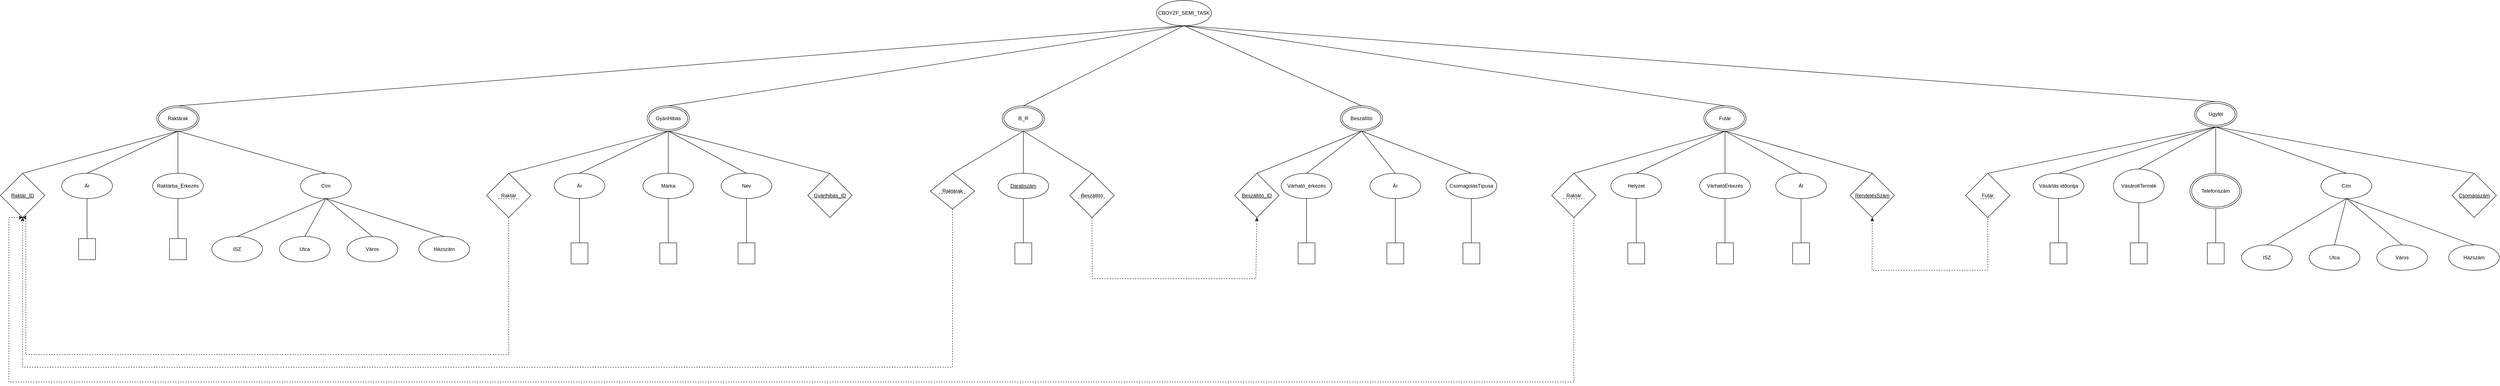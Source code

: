 <mxfile version="22.0.8" type="device">
  <diagram name="1 oldal" id="WsPUa1I44mwMLVgomG1E">
    <mxGraphModel dx="4745" dy="3216" grid="1" gridSize="10" guides="1" tooltips="1" connect="1" arrows="1" fold="1" page="1" pageScale="1" pageWidth="827" pageHeight="1169" math="0" shadow="0">
      <root>
        <mxCell id="0" />
        <mxCell id="1" parent="0" />
        <mxCell id="UHjicQdDXrzmKrZ7ETaU-1" value="CBOYZF_SEMI_TASK" style="ellipse;whiteSpace=wrap;html=1;" parent="1" vertex="1">
          <mxGeometry x="3875" y="190" width="130" height="60" as="geometry" />
        </mxCell>
        <mxCell id="UHjicQdDXrzmKrZ7ETaU-3" value="Ár" style="ellipse;whiteSpace=wrap;html=1;" parent="1" vertex="1">
          <mxGeometry x="1285" y="600" width="120" height="60" as="geometry" />
        </mxCell>
        <mxCell id="UHjicQdDXrzmKrZ7ETaU-4" value="Cím" style="ellipse;whiteSpace=wrap;html=1;" parent="1" vertex="1">
          <mxGeometry x="1850" y="600" width="120" height="60" as="geometry" />
        </mxCell>
        <mxCell id="UHjicQdDXrzmKrZ7ETaU-5" value="Raktárba_Érkezés" style="ellipse;whiteSpace=wrap;html=1;" parent="1" vertex="1">
          <mxGeometry x="1500" y="600" width="120" height="60" as="geometry" />
        </mxCell>
        <mxCell id="UHjicQdDXrzmKrZ7ETaU-6" value="&lt;u&gt;Raktár_ID&lt;/u&gt;" style="rhombus;whiteSpace=wrap;html=1;" parent="1" vertex="1">
          <mxGeometry x="1140" y="600" width="105" height="105" as="geometry" />
        </mxCell>
        <mxCell id="UHjicQdDXrzmKrZ7ETaU-10" value="" style="endArrow=none;html=1;rounded=0;exitX=0;exitY=0.5;exitDx=0;exitDy=0;entryX=0.5;entryY=1;entryDx=0;entryDy=0;" parent="1" source="UHjicQdDXrzmKrZ7ETaU-17" target="UHjicQdDXrzmKrZ7ETaU-3" edge="1">
          <mxGeometry width="50" height="50" relative="1" as="geometry">
            <mxPoint x="1310" y="675" as="sourcePoint" />
            <mxPoint x="1640" y="525" as="targetPoint" />
          </mxGeometry>
        </mxCell>
        <mxCell id="UHjicQdDXrzmKrZ7ETaU-11" value="" style="endArrow=none;html=1;rounded=0;exitX=0;exitY=0.5;exitDx=0;exitDy=0;entryX=0.5;entryY=1;entryDx=0;entryDy=0;" parent="1" source="UHjicQdDXrzmKrZ7ETaU-18" target="UHjicQdDXrzmKrZ7ETaU-5" edge="1">
          <mxGeometry width="50" height="50" relative="1" as="geometry">
            <mxPoint x="1440" y="675" as="sourcePoint" />
            <mxPoint x="1320" y="650" as="targetPoint" />
          </mxGeometry>
        </mxCell>
        <mxCell id="UHjicQdDXrzmKrZ7ETaU-13" value="" style="endArrow=none;html=1;rounded=0;entryX=0.5;entryY=1;entryDx=0;entryDy=0;exitX=0.5;exitY=0;exitDx=0;exitDy=0;" parent="1" source="UHjicQdDXrzmKrZ7ETaU-5" target="UHjicQdDXrzmKrZ7ETaU-225" edge="1">
          <mxGeometry width="50" height="50" relative="1" as="geometry">
            <mxPoint x="1400" y="575" as="sourcePoint" />
            <mxPoint x="1502.735" y="491.058" as="targetPoint" />
          </mxGeometry>
        </mxCell>
        <mxCell id="UHjicQdDXrzmKrZ7ETaU-14" value="" style="endArrow=none;html=1;rounded=0;entryX=0.5;entryY=1;entryDx=0;entryDy=0;exitX=0.5;exitY=0;exitDx=0;exitDy=0;" parent="1" source="UHjicQdDXrzmKrZ7ETaU-3" target="UHjicQdDXrzmKrZ7ETaU-225" edge="1">
          <mxGeometry width="50" height="50" relative="1" as="geometry">
            <mxPoint x="1400" y="575" as="sourcePoint" />
            <mxPoint x="1417.265" y="491.058" as="targetPoint" />
          </mxGeometry>
        </mxCell>
        <mxCell id="UHjicQdDXrzmKrZ7ETaU-15" value="" style="endArrow=none;html=1;rounded=0;entryX=0.5;entryY=1;entryDx=0;entryDy=0;exitX=0.5;exitY=0;exitDx=0;exitDy=0;" parent="1" source="UHjicQdDXrzmKrZ7ETaU-6" target="UHjicQdDXrzmKrZ7ETaU-225" edge="1">
          <mxGeometry width="50" height="50" relative="1" as="geometry">
            <mxPoint x="1400" y="575" as="sourcePoint" />
            <mxPoint x="1400" y="470" as="targetPoint" />
          </mxGeometry>
        </mxCell>
        <mxCell id="UHjicQdDXrzmKrZ7ETaU-17" value="" style="rounded=0;whiteSpace=wrap;html=1;rotation=90;container=0;" parent="1" vertex="1">
          <mxGeometry x="1320" y="760" width="50" height="40" as="geometry" />
        </mxCell>
        <mxCell id="UHjicQdDXrzmKrZ7ETaU-18" value="" style="rounded=0;whiteSpace=wrap;html=1;rotation=90;container=0;" parent="1" vertex="1">
          <mxGeometry x="1535" y="760" width="50" height="40" as="geometry" />
        </mxCell>
        <mxCell id="UHjicQdDXrzmKrZ7ETaU-181" value="Házszám" style="ellipse;whiteSpace=wrap;html=1;" parent="1" vertex="1">
          <mxGeometry x="2130" y="750" width="120" height="60" as="geometry" />
        </mxCell>
        <mxCell id="UHjicQdDXrzmKrZ7ETaU-182" value="ISZ" style="ellipse;whiteSpace=wrap;html=1;" parent="1" vertex="1">
          <mxGeometry x="1640" y="750" width="120" height="60" as="geometry" />
        </mxCell>
        <mxCell id="UHjicQdDXrzmKrZ7ETaU-183" value="Utca" style="ellipse;whiteSpace=wrap;html=1;" parent="1" vertex="1">
          <mxGeometry x="1800" y="750" width="120" height="60" as="geometry" />
        </mxCell>
        <mxCell id="UHjicQdDXrzmKrZ7ETaU-184" value="Város" style="ellipse;whiteSpace=wrap;html=1;" parent="1" vertex="1">
          <mxGeometry x="1960" y="750" width="120" height="60" as="geometry" />
        </mxCell>
        <mxCell id="UHjicQdDXrzmKrZ7ETaU-186" value="" style="endArrow=none;html=1;rounded=0;entryX=0.5;entryY=0;entryDx=0;entryDy=0;exitX=0.5;exitY=1;exitDx=0;exitDy=0;" parent="1" source="UHjicQdDXrzmKrZ7ETaU-4" target="UHjicQdDXrzmKrZ7ETaU-182" edge="1">
          <mxGeometry width="50" height="50" relative="1" as="geometry">
            <mxPoint x="1920" y="595" as="sourcePoint" />
            <mxPoint x="1530" y="480" as="targetPoint" />
          </mxGeometry>
        </mxCell>
        <mxCell id="UHjicQdDXrzmKrZ7ETaU-187" value="" style="endArrow=none;html=1;rounded=0;entryX=0.5;entryY=0;entryDx=0;entryDy=0;exitX=0.5;exitY=1;exitDx=0;exitDy=0;" parent="1" source="UHjicQdDXrzmKrZ7ETaU-4" target="UHjicQdDXrzmKrZ7ETaU-184" edge="1">
          <mxGeometry width="50" height="50" relative="1" as="geometry">
            <mxPoint x="1930" y="605" as="sourcePoint" />
            <mxPoint x="1540" y="490" as="targetPoint" />
          </mxGeometry>
        </mxCell>
        <mxCell id="UHjicQdDXrzmKrZ7ETaU-188" value="" style="endArrow=none;html=1;rounded=0;entryX=0.5;entryY=0;entryDx=0;entryDy=0;exitX=0.5;exitY=1;exitDx=0;exitDy=0;" parent="1" source="UHjicQdDXrzmKrZ7ETaU-4" target="UHjicQdDXrzmKrZ7ETaU-183" edge="1">
          <mxGeometry width="50" height="50" relative="1" as="geometry">
            <mxPoint x="1940" y="615" as="sourcePoint" />
            <mxPoint x="1550" y="500" as="targetPoint" />
          </mxGeometry>
        </mxCell>
        <mxCell id="UHjicQdDXrzmKrZ7ETaU-189" value="" style="endArrow=none;html=1;rounded=0;entryX=0.5;entryY=0;entryDx=0;entryDy=0;exitX=0.5;exitY=1;exitDx=0;exitDy=0;" parent="1" source="UHjicQdDXrzmKrZ7ETaU-4" target="UHjicQdDXrzmKrZ7ETaU-181" edge="1">
          <mxGeometry width="50" height="50" relative="1" as="geometry">
            <mxPoint x="1910" y="650" as="sourcePoint" />
            <mxPoint x="1560" y="510" as="targetPoint" />
          </mxGeometry>
        </mxCell>
        <mxCell id="UHjicQdDXrzmKrZ7ETaU-190" value="" style="endArrow=none;html=1;rounded=0;exitX=0.5;exitY=1;exitDx=0;exitDy=0;entryX=0.5;entryY=0;entryDx=0;entryDy=0;" parent="1" source="UHjicQdDXrzmKrZ7ETaU-1" target="UHjicQdDXrzmKrZ7ETaU-225" edge="1">
          <mxGeometry width="50" height="50" relative="1" as="geometry">
            <mxPoint x="1920" y="595" as="sourcePoint" />
            <mxPoint x="1480" y="390" as="targetPoint" />
          </mxGeometry>
        </mxCell>
        <mxCell id="UHjicQdDXrzmKrZ7ETaU-191" value="Ár" style="ellipse;whiteSpace=wrap;html=1;" parent="1" vertex="1">
          <mxGeometry x="2450" y="600" width="120" height="60" as="geometry" />
        </mxCell>
        <mxCell id="UHjicQdDXrzmKrZ7ETaU-192" value="Név" style="ellipse;whiteSpace=wrap;html=1;" parent="1" vertex="1">
          <mxGeometry x="2845" y="600" width="120" height="60" as="geometry" />
        </mxCell>
        <mxCell id="UHjicQdDXrzmKrZ7ETaU-193" value="Márka" style="ellipse;whiteSpace=wrap;html=1;" parent="1" vertex="1">
          <mxGeometry x="2660" y="600" width="120" height="60" as="geometry" />
        </mxCell>
        <mxCell id="UHjicQdDXrzmKrZ7ETaU-194" value="&lt;u&gt;Gyárihibás_ID&lt;/u&gt;" style="rhombus;whiteSpace=wrap;html=1;" parent="1" vertex="1">
          <mxGeometry x="3050" y="600" width="105" height="105" as="geometry" />
        </mxCell>
        <mxCell id="UHjicQdDXrzmKrZ7ETaU-198" value="" style="endArrow=none;html=1;rounded=0;exitX=0;exitY=0.5;exitDx=0;exitDy=0;entryX=0.5;entryY=1;entryDx=0;entryDy=0;" parent="1" source="UHjicQdDXrzmKrZ7ETaU-204" target="UHjicQdDXrzmKrZ7ETaU-191" edge="1">
          <mxGeometry width="50" height="50" relative="1" as="geometry">
            <mxPoint x="2510" y="730" as="sourcePoint" />
            <mxPoint x="2840" y="580" as="targetPoint" />
          </mxGeometry>
        </mxCell>
        <mxCell id="UHjicQdDXrzmKrZ7ETaU-199" value="" style="endArrow=none;html=1;rounded=0;exitX=0;exitY=0.5;exitDx=0;exitDy=0;entryX=0.5;entryY=1;entryDx=0;entryDy=0;" parent="1" source="UHjicQdDXrzmKrZ7ETaU-205" target="UHjicQdDXrzmKrZ7ETaU-193" edge="1">
          <mxGeometry width="50" height="50" relative="1" as="geometry">
            <mxPoint x="2640" y="730" as="sourcePoint" />
            <mxPoint x="2520" y="705" as="targetPoint" />
          </mxGeometry>
        </mxCell>
        <mxCell id="UHjicQdDXrzmKrZ7ETaU-200" value="" style="endArrow=none;html=1;rounded=0;entryX=0.5;entryY=1;entryDx=0;entryDy=0;exitX=0.5;exitY=0;exitDx=0;exitDy=0;" parent="1" source="UHjicQdDXrzmKrZ7ETaU-193" target="UHjicQdDXrzmKrZ7ETaU-224" edge="1">
          <mxGeometry width="50" height="50" relative="1" as="geometry">
            <mxPoint x="2530" y="620" as="sourcePoint" />
            <mxPoint x="2590" y="540" as="targetPoint" />
          </mxGeometry>
        </mxCell>
        <mxCell id="UHjicQdDXrzmKrZ7ETaU-201" value="" style="endArrow=none;html=1;rounded=0;entryX=0.5;entryY=1;entryDx=0;entryDy=0;exitX=0.5;exitY=0;exitDx=0;exitDy=0;" parent="1" source="UHjicQdDXrzmKrZ7ETaU-191" target="UHjicQdDXrzmKrZ7ETaU-224" edge="1">
          <mxGeometry width="50" height="50" relative="1" as="geometry">
            <mxPoint x="2530" y="620" as="sourcePoint" />
            <mxPoint x="2590" y="540" as="targetPoint" />
          </mxGeometry>
        </mxCell>
        <mxCell id="UHjicQdDXrzmKrZ7ETaU-202" value="" style="endArrow=none;html=1;rounded=0;exitX=0.5;exitY=0;exitDx=0;exitDy=0;entryX=0.5;entryY=1;entryDx=0;entryDy=0;" parent="1" source="UHjicQdDXrzmKrZ7ETaU-194" target="UHjicQdDXrzmKrZ7ETaU-224" edge="1">
          <mxGeometry width="50" height="50" relative="1" as="geometry">
            <mxPoint x="2530" y="620" as="sourcePoint" />
            <mxPoint x="2590" y="540" as="targetPoint" />
          </mxGeometry>
        </mxCell>
        <mxCell id="UHjicQdDXrzmKrZ7ETaU-203" value="" style="endArrow=none;html=1;rounded=0;exitX=0.5;exitY=0;exitDx=0;exitDy=0;entryX=0.5;entryY=1;entryDx=0;entryDy=0;" parent="1" source="UHjicQdDXrzmKrZ7ETaU-192" target="UHjicQdDXrzmKrZ7ETaU-224" edge="1">
          <mxGeometry width="50" height="50" relative="1" as="geometry">
            <mxPoint x="2580" y="635" as="sourcePoint" />
            <mxPoint x="2590" y="540" as="targetPoint" />
          </mxGeometry>
        </mxCell>
        <mxCell id="UHjicQdDXrzmKrZ7ETaU-204" value="" style="rounded=0;whiteSpace=wrap;html=1;rotation=90;container=0;" parent="1" vertex="1">
          <mxGeometry x="2485" y="770" width="50" height="40" as="geometry" />
        </mxCell>
        <mxCell id="UHjicQdDXrzmKrZ7ETaU-205" value="" style="rounded=0;whiteSpace=wrap;html=1;rotation=90;container=0;" parent="1" vertex="1">
          <mxGeometry x="2695" y="770" width="50" height="40" as="geometry" />
        </mxCell>
        <mxCell id="UHjicQdDXrzmKrZ7ETaU-214" value="" style="rounded=0;whiteSpace=wrap;html=1;rotation=90;container=0;" parent="1" vertex="1">
          <mxGeometry x="2880" y="770" width="50" height="40" as="geometry" />
        </mxCell>
        <mxCell id="UHjicQdDXrzmKrZ7ETaU-215" value="" style="endArrow=none;html=1;rounded=0;exitX=0;exitY=0.5;exitDx=0;exitDy=0;entryX=0.5;entryY=1;entryDx=0;entryDy=0;" parent="1" source="UHjicQdDXrzmKrZ7ETaU-214" target="UHjicQdDXrzmKrZ7ETaU-192" edge="1">
          <mxGeometry width="50" height="50" relative="1" as="geometry">
            <mxPoint x="2730" y="830" as="sourcePoint" />
            <mxPoint x="2730" y="705" as="targetPoint" />
          </mxGeometry>
        </mxCell>
        <mxCell id="UHjicQdDXrzmKrZ7ETaU-217" style="edgeStyle=orthogonalEdgeStyle;rounded=0;orthogonalLoop=1;jettySize=auto;html=1;entryX=0.5;entryY=1;entryDx=0;entryDy=0;dashed=1;exitX=0.5;exitY=1;exitDx=0;exitDy=0;" parent="1" source="hGmmy4ChvG-zCgXp1san-23" target="UHjicQdDXrzmKrZ7ETaU-6" edge="1">
          <mxGeometry relative="1" as="geometry">
            <Array as="points">
              <mxPoint x="2340" y="1030" />
              <mxPoint x="1200" y="1030" />
              <mxPoint x="1200" y="665" />
            </Array>
            <mxPoint x="2970" y="730" as="sourcePoint" />
            <mxPoint x="1419.89" y="920" as="targetPoint" />
          </mxGeometry>
        </mxCell>
        <mxCell id="UHjicQdDXrzmKrZ7ETaU-220" value="" style="endArrow=none;html=1;rounded=0;entryX=0.5;entryY=0;entryDx=0;entryDy=0;exitX=0.5;exitY=1;exitDx=0;exitDy=0;" parent="1" source="UHjicQdDXrzmKrZ7ETaU-1" target="UHjicQdDXrzmKrZ7ETaU-224" edge="1">
          <mxGeometry width="50" height="50" relative="1" as="geometry">
            <mxPoint x="2045" y="260" as="sourcePoint" />
            <mxPoint x="560" y="460" as="targetPoint" />
          </mxGeometry>
        </mxCell>
        <mxCell id="UHjicQdDXrzmKrZ7ETaU-227" value="&lt;u&gt;Darabszám&lt;/u&gt;" style="ellipse;whiteSpace=wrap;html=1;" parent="1" vertex="1">
          <mxGeometry x="3500" y="600" width="120" height="60" as="geometry" />
        </mxCell>
        <mxCell id="UHjicQdDXrzmKrZ7ETaU-231" value="" style="endArrow=none;html=1;rounded=0;exitX=0;exitY=0.5;exitDx=0;exitDy=0;entryX=0.5;entryY=1;entryDx=0;entryDy=0;" parent="1" source="UHjicQdDXrzmKrZ7ETaU-237" target="UHjicQdDXrzmKrZ7ETaU-227" edge="1">
          <mxGeometry width="50" height="50" relative="1" as="geometry">
            <mxPoint x="3500" y="940" as="sourcePoint" />
            <mxPoint x="3830" y="790" as="targetPoint" />
          </mxGeometry>
        </mxCell>
        <mxCell id="UHjicQdDXrzmKrZ7ETaU-234" value="" style="endArrow=none;html=1;rounded=0;entryX=0.5;entryY=1;entryDx=0;entryDy=0;exitX=0.5;exitY=0;exitDx=0;exitDy=0;" parent="1" source="UHjicQdDXrzmKrZ7ETaU-227" target="UHjicQdDXrzmKrZ7ETaU-241" edge="1">
          <mxGeometry width="50" height="50" relative="1" as="geometry">
            <mxPoint x="3590" y="840" as="sourcePoint" />
            <mxPoint x="3635" y="770.0" as="targetPoint" />
          </mxGeometry>
        </mxCell>
        <mxCell id="UHjicQdDXrzmKrZ7ETaU-237" value="" style="rounded=0;whiteSpace=wrap;html=1;rotation=90;container=0;" parent="1" vertex="1">
          <mxGeometry x="3535" y="770" width="50" height="40" as="geometry" />
        </mxCell>
        <mxCell id="UHjicQdDXrzmKrZ7ETaU-242" value="" style="endArrow=none;html=1;rounded=0;entryX=0.5;entryY=0;entryDx=0;entryDy=0;exitX=0.5;exitY=1;exitDx=0;exitDy=0;" parent="1" source="UHjicQdDXrzmKrZ7ETaU-1" target="UHjicQdDXrzmKrZ7ETaU-241" edge="1">
          <mxGeometry width="50" height="50" relative="1" as="geometry">
            <mxPoint x="2045" y="260" as="sourcePoint" />
            <mxPoint x="2645" y="460" as="targetPoint" />
          </mxGeometry>
        </mxCell>
        <mxCell id="UHjicQdDXrzmKrZ7ETaU-248" value="" style="group" parent="1" vertex="1" connectable="0">
          <mxGeometry x="3340" y="600" width="105" height="105" as="geometry" />
        </mxCell>
        <mxCell id="UHjicQdDXrzmKrZ7ETaU-243" value="Raktárak" style="rhombus;whiteSpace=wrap;html=1;" parent="UHjicQdDXrzmKrZ7ETaU-248" vertex="1">
          <mxGeometry width="105" height="84.848" as="geometry" />
        </mxCell>
        <mxCell id="UHjicQdDXrzmKrZ7ETaU-246" value="" style="endArrow=none;dashed=1;html=1;rounded=0;" parent="UHjicQdDXrzmKrZ7ETaU-248" edge="1">
          <mxGeometry width="50" height="50" relative="1" as="geometry">
            <mxPoint x="19.688" y="47.536" as="sourcePoint" />
            <mxPoint x="85.312" y="47.536" as="targetPoint" />
          </mxGeometry>
        </mxCell>
        <mxCell id="UHjicQdDXrzmKrZ7ETaU-249" value="" style="group" parent="1" vertex="1" connectable="0">
          <mxGeometry x="3670" y="600" width="105" height="105" as="geometry" />
        </mxCell>
        <mxCell id="UHjicQdDXrzmKrZ7ETaU-244" value="Beszállító" style="rhombus;whiteSpace=wrap;html=1;" parent="UHjicQdDXrzmKrZ7ETaU-249" vertex="1">
          <mxGeometry width="105" height="105" as="geometry" />
        </mxCell>
        <mxCell id="UHjicQdDXrzmKrZ7ETaU-247" value="" style="endArrow=none;dashed=1;html=1;rounded=0;" parent="UHjicQdDXrzmKrZ7ETaU-249" edge="1">
          <mxGeometry width="50" height="50" relative="1" as="geometry">
            <mxPoint x="19.688" y="58.826" as="sourcePoint" />
            <mxPoint x="85.312" y="58.826" as="targetPoint" />
          </mxGeometry>
        </mxCell>
        <mxCell id="UHjicQdDXrzmKrZ7ETaU-250" style="edgeStyle=orthogonalEdgeStyle;rounded=0;orthogonalLoop=1;jettySize=auto;html=1;entryX=0.5;entryY=1;entryDx=0;entryDy=0;dashed=1;exitX=0.5;exitY=1;exitDx=0;exitDy=0;" parent="1" source="UHjicQdDXrzmKrZ7ETaU-243" target="UHjicQdDXrzmKrZ7ETaU-6" edge="1">
          <mxGeometry relative="1" as="geometry">
            <Array as="points">
              <mxPoint x="3150" y="1060" />
              <mxPoint x="1180" y="1060" />
            </Array>
            <mxPoint x="2380" y="665" as="sourcePoint" />
            <mxPoint x="1190" y="675" as="targetPoint" />
          </mxGeometry>
        </mxCell>
        <mxCell id="UHjicQdDXrzmKrZ7ETaU-251" value="" style="endArrow=none;html=1;rounded=0;entryX=0.5;entryY=0;entryDx=0;entryDy=0;exitX=0.5;exitY=1;exitDx=0;exitDy=0;" parent="1" source="UHjicQdDXrzmKrZ7ETaU-241" target="UHjicQdDXrzmKrZ7ETaU-243" edge="1">
          <mxGeometry width="50" height="50" relative="1" as="geometry">
            <mxPoint x="3170" y="650" as="sourcePoint" />
            <mxPoint x="3305" y="575" as="targetPoint" />
          </mxGeometry>
        </mxCell>
        <mxCell id="hGmmy4ChvG-zCgXp1san-1" value="Várható_érkezés" style="ellipse;whiteSpace=wrap;html=1;" vertex="1" parent="1">
          <mxGeometry x="4170" y="600" width="120" height="60" as="geometry" />
        </mxCell>
        <mxCell id="hGmmy4ChvG-zCgXp1san-2" value="CsomagolásTípusa" style="ellipse;whiteSpace=wrap;html=1;" vertex="1" parent="1">
          <mxGeometry x="4560" y="600" width="120" height="60" as="geometry" />
        </mxCell>
        <mxCell id="hGmmy4ChvG-zCgXp1san-3" value="Ár" style="ellipse;whiteSpace=wrap;html=1;" vertex="1" parent="1">
          <mxGeometry x="4380" y="600" width="120" height="60" as="geometry" />
        </mxCell>
        <mxCell id="hGmmy4ChvG-zCgXp1san-4" value="&lt;u&gt;Beszállító_ID&lt;/u&gt;" style="rhombus;whiteSpace=wrap;html=1;" vertex="1" parent="1">
          <mxGeometry x="4060" y="600" width="105" height="105" as="geometry" />
        </mxCell>
        <mxCell id="hGmmy4ChvG-zCgXp1san-5" value="" style="endArrow=none;html=1;rounded=0;exitX=0;exitY=0.5;exitDx=0;exitDy=0;entryX=0.5;entryY=1;entryDx=0;entryDy=0;" edge="1" parent="1" source="hGmmy4ChvG-zCgXp1san-11" target="hGmmy4ChvG-zCgXp1san-1">
          <mxGeometry width="50" height="50" relative="1" as="geometry">
            <mxPoint x="4230" y="682.5" as="sourcePoint" />
            <mxPoint x="4560" y="532.5" as="targetPoint" />
          </mxGeometry>
        </mxCell>
        <mxCell id="hGmmy4ChvG-zCgXp1san-6" value="" style="endArrow=none;html=1;rounded=0;exitX=0;exitY=0.5;exitDx=0;exitDy=0;entryX=0.5;entryY=1;entryDx=0;entryDy=0;" edge="1" parent="1" source="hGmmy4ChvG-zCgXp1san-12" target="hGmmy4ChvG-zCgXp1san-3">
          <mxGeometry width="50" height="50" relative="1" as="geometry">
            <mxPoint x="4360" y="682.5" as="sourcePoint" />
            <mxPoint x="4240" y="657.5" as="targetPoint" />
          </mxGeometry>
        </mxCell>
        <mxCell id="hGmmy4ChvG-zCgXp1san-7" value="" style="endArrow=none;html=1;rounded=0;entryX=0.5;entryY=1;entryDx=0;entryDy=0;exitX=0.5;exitY=0;exitDx=0;exitDy=0;" edge="1" parent="1" source="hGmmy4ChvG-zCgXp1san-3" target="hGmmy4ChvG-zCgXp1san-15">
          <mxGeometry width="50" height="50" relative="1" as="geometry">
            <mxPoint x="3970" y="585" as="sourcePoint" />
            <mxPoint x="4030" y="505" as="targetPoint" />
          </mxGeometry>
        </mxCell>
        <mxCell id="hGmmy4ChvG-zCgXp1san-8" value="" style="endArrow=none;html=1;rounded=0;entryX=0.5;entryY=1;entryDx=0;entryDy=0;exitX=0.5;exitY=0;exitDx=0;exitDy=0;" edge="1" parent="1" source="hGmmy4ChvG-zCgXp1san-1" target="hGmmy4ChvG-zCgXp1san-15">
          <mxGeometry width="50" height="50" relative="1" as="geometry">
            <mxPoint x="3970" y="585" as="sourcePoint" />
            <mxPoint x="4030" y="505" as="targetPoint" />
          </mxGeometry>
        </mxCell>
        <mxCell id="hGmmy4ChvG-zCgXp1san-10" value="" style="endArrow=none;html=1;rounded=0;exitX=0.5;exitY=0;exitDx=0;exitDy=0;entryX=0.5;entryY=1;entryDx=0;entryDy=0;" edge="1" parent="1" source="hGmmy4ChvG-zCgXp1san-2" target="hGmmy4ChvG-zCgXp1san-15">
          <mxGeometry width="50" height="50" relative="1" as="geometry">
            <mxPoint x="4020" y="600" as="sourcePoint" />
            <mxPoint x="4030" y="505" as="targetPoint" />
          </mxGeometry>
        </mxCell>
        <mxCell id="hGmmy4ChvG-zCgXp1san-11" value="" style="rounded=0;whiteSpace=wrap;html=1;rotation=90;container=0;" vertex="1" parent="1">
          <mxGeometry x="4205" y="770" width="50" height="40" as="geometry" />
        </mxCell>
        <mxCell id="hGmmy4ChvG-zCgXp1san-12" value="" style="rounded=0;whiteSpace=wrap;html=1;rotation=90;container=0;" vertex="1" parent="1">
          <mxGeometry x="4415" y="770" width="50" height="40" as="geometry" />
        </mxCell>
        <mxCell id="hGmmy4ChvG-zCgXp1san-13" value="" style="rounded=0;whiteSpace=wrap;html=1;rotation=90;container=0;" vertex="1" parent="1">
          <mxGeometry x="4595" y="770" width="50" height="40" as="geometry" />
        </mxCell>
        <mxCell id="hGmmy4ChvG-zCgXp1san-14" value="" style="endArrow=none;html=1;rounded=0;exitX=0;exitY=0.5;exitDx=0;exitDy=0;entryX=0.5;entryY=1;entryDx=0;entryDy=0;" edge="1" parent="1" source="hGmmy4ChvG-zCgXp1san-13" target="hGmmy4ChvG-zCgXp1san-2">
          <mxGeometry width="50" height="50" relative="1" as="geometry">
            <mxPoint x="4450" y="782.5" as="sourcePoint" />
            <mxPoint x="4450" y="657.5" as="targetPoint" />
          </mxGeometry>
        </mxCell>
        <mxCell id="hGmmy4ChvG-zCgXp1san-23" value="Raktár" style="rhombus;whiteSpace=wrap;html=1;" vertex="1" parent="1">
          <mxGeometry x="2290" y="600" width="105" height="105" as="geometry" />
        </mxCell>
        <mxCell id="hGmmy4ChvG-zCgXp1san-25" value="" style="endArrow=none;dashed=1;html=1;rounded=0;" edge="1" parent="1">
          <mxGeometry width="50" height="50" relative="1" as="geometry">
            <mxPoint x="2317.5" y="660.0" as="sourcePoint" />
            <mxPoint x="2367.5" y="660.43" as="targetPoint" />
          </mxGeometry>
        </mxCell>
        <mxCell id="hGmmy4ChvG-zCgXp1san-26" value="" style="endArrow=none;html=1;rounded=0;exitX=0.5;exitY=0;exitDx=0;exitDy=0;entryX=0.5;entryY=1;entryDx=0;entryDy=0;" edge="1" parent="1" source="hGmmy4ChvG-zCgXp1san-23" target="UHjicQdDXrzmKrZ7ETaU-224">
          <mxGeometry width="50" height="50" relative="1" as="geometry">
            <mxPoint x="2840" y="625" as="sourcePoint" />
            <mxPoint x="2585" y="560" as="targetPoint" />
          </mxGeometry>
        </mxCell>
        <mxCell id="hGmmy4ChvG-zCgXp1san-30" value="Helyzet" style="ellipse;whiteSpace=wrap;html=1;" vertex="1" parent="1">
          <mxGeometry x="4950" y="600" width="120" height="60" as="geometry" />
        </mxCell>
        <mxCell id="hGmmy4ChvG-zCgXp1san-31" value="Ár" style="ellipse;whiteSpace=wrap;html=1;" vertex="1" parent="1">
          <mxGeometry x="5340" y="600" width="120" height="60" as="geometry" />
        </mxCell>
        <mxCell id="hGmmy4ChvG-zCgXp1san-32" value="VárhatóÉrkezés" style="ellipse;whiteSpace=wrap;html=1;" vertex="1" parent="1">
          <mxGeometry x="5160" y="600" width="120" height="60" as="geometry" />
        </mxCell>
        <mxCell id="hGmmy4ChvG-zCgXp1san-33" value="&lt;u style=&quot;border-color: var(--border-color);&quot;&gt;RendelésSzám&lt;/u&gt;" style="rhombus;whiteSpace=wrap;html=1;" vertex="1" parent="1">
          <mxGeometry x="5516" y="600" width="105" height="105" as="geometry" />
        </mxCell>
        <mxCell id="hGmmy4ChvG-zCgXp1san-34" value="" style="endArrow=none;html=1;rounded=0;exitX=0;exitY=0.5;exitDx=0;exitDy=0;entryX=0.5;entryY=1;entryDx=0;entryDy=0;" edge="1" parent="1" source="hGmmy4ChvG-zCgXp1san-40" target="hGmmy4ChvG-zCgXp1san-30">
          <mxGeometry width="50" height="50" relative="1" as="geometry">
            <mxPoint x="5010" y="699.5" as="sourcePoint" />
            <mxPoint x="5340" y="549.5" as="targetPoint" />
          </mxGeometry>
        </mxCell>
        <mxCell id="hGmmy4ChvG-zCgXp1san-35" value="" style="endArrow=none;html=1;rounded=0;exitX=0;exitY=0.5;exitDx=0;exitDy=0;entryX=0.5;entryY=1;entryDx=0;entryDy=0;" edge="1" parent="1" source="hGmmy4ChvG-zCgXp1san-41" target="hGmmy4ChvG-zCgXp1san-32">
          <mxGeometry width="50" height="50" relative="1" as="geometry">
            <mxPoint x="5140" y="699.5" as="sourcePoint" />
            <mxPoint x="5020" y="674.5" as="targetPoint" />
          </mxGeometry>
        </mxCell>
        <mxCell id="hGmmy4ChvG-zCgXp1san-36" value="" style="endArrow=none;html=1;rounded=0;entryX=0.5;entryY=1;entryDx=0;entryDy=0;exitX=0.5;exitY=0;exitDx=0;exitDy=0;" edge="1" parent="1" source="hGmmy4ChvG-zCgXp1san-32" target="hGmmy4ChvG-zCgXp1san-44">
          <mxGeometry width="50" height="50" relative="1" as="geometry">
            <mxPoint x="5100" y="599.5" as="sourcePoint" />
            <mxPoint x="5160" y="519.5" as="targetPoint" />
          </mxGeometry>
        </mxCell>
        <mxCell id="hGmmy4ChvG-zCgXp1san-37" value="" style="endArrow=none;html=1;rounded=0;entryX=0.5;entryY=1;entryDx=0;entryDy=0;exitX=0.5;exitY=0;exitDx=0;exitDy=0;" edge="1" parent="1" source="hGmmy4ChvG-zCgXp1san-30" target="hGmmy4ChvG-zCgXp1san-44">
          <mxGeometry width="50" height="50" relative="1" as="geometry">
            <mxPoint x="5100" y="599.5" as="sourcePoint" />
            <mxPoint x="5160" y="519.5" as="targetPoint" />
          </mxGeometry>
        </mxCell>
        <mxCell id="hGmmy4ChvG-zCgXp1san-39" value="" style="endArrow=none;html=1;rounded=0;exitX=0.5;exitY=0;exitDx=0;exitDy=0;entryX=0.5;entryY=1;entryDx=0;entryDy=0;" edge="1" parent="1" source="hGmmy4ChvG-zCgXp1san-31" target="hGmmy4ChvG-zCgXp1san-44">
          <mxGeometry width="50" height="50" relative="1" as="geometry">
            <mxPoint x="5150" y="614.5" as="sourcePoint" />
            <mxPoint x="5160" y="519.5" as="targetPoint" />
          </mxGeometry>
        </mxCell>
        <mxCell id="hGmmy4ChvG-zCgXp1san-40" value="" style="rounded=0;whiteSpace=wrap;html=1;rotation=90;container=0;" vertex="1" parent="1">
          <mxGeometry x="4985" y="770" width="50" height="40" as="geometry" />
        </mxCell>
        <mxCell id="hGmmy4ChvG-zCgXp1san-41" value="" style="rounded=0;whiteSpace=wrap;html=1;rotation=90;container=0;" vertex="1" parent="1">
          <mxGeometry x="5195" y="770" width="50" height="40" as="geometry" />
        </mxCell>
        <mxCell id="hGmmy4ChvG-zCgXp1san-42" value="" style="rounded=0;whiteSpace=wrap;html=1;rotation=90;container=0;" vertex="1" parent="1">
          <mxGeometry x="5375" y="770" width="50" height="40" as="geometry" />
        </mxCell>
        <mxCell id="hGmmy4ChvG-zCgXp1san-43" value="" style="endArrow=none;html=1;rounded=0;exitX=0;exitY=0.5;exitDx=0;exitDy=0;entryX=0.5;entryY=1;entryDx=0;entryDy=0;" edge="1" parent="1" source="hGmmy4ChvG-zCgXp1san-42" target="hGmmy4ChvG-zCgXp1san-31">
          <mxGeometry width="50" height="50" relative="1" as="geometry">
            <mxPoint x="5230" y="799.5" as="sourcePoint" />
            <mxPoint x="5230" y="674.5" as="targetPoint" />
          </mxGeometry>
        </mxCell>
        <mxCell id="hGmmy4ChvG-zCgXp1san-46" value="Raktár" style="rhombus;whiteSpace=wrap;html=1;" vertex="1" parent="1">
          <mxGeometry x="4810" y="600" width="105" height="105" as="geometry" />
        </mxCell>
        <mxCell id="hGmmy4ChvG-zCgXp1san-48" value="" style="endArrow=none;html=1;rounded=0;entryX=0.5;entryY=0;entryDx=0;entryDy=0;exitX=0.5;exitY=1;exitDx=0;exitDy=0;" edge="1" parent="1" source="UHjicQdDXrzmKrZ7ETaU-1" target="hGmmy4ChvG-zCgXp1san-15">
          <mxGeometry width="50" height="50" relative="1" as="geometry">
            <mxPoint x="2045" y="260" as="sourcePoint" />
            <mxPoint x="3285" y="455" as="targetPoint" />
          </mxGeometry>
        </mxCell>
        <mxCell id="hGmmy4ChvG-zCgXp1san-50" value="" style="endArrow=none;html=1;rounded=0;entryX=0.5;entryY=0;entryDx=0;entryDy=0;exitX=0.5;exitY=1;exitDx=0;exitDy=0;" edge="1" parent="1" source="UHjicQdDXrzmKrZ7ETaU-1" target="hGmmy4ChvG-zCgXp1san-44">
          <mxGeometry width="50" height="50" relative="1" as="geometry">
            <mxPoint x="2190" y="190" as="sourcePoint" />
            <mxPoint x="4110" y="383" as="targetPoint" />
          </mxGeometry>
        </mxCell>
        <mxCell id="hGmmy4ChvG-zCgXp1san-51" style="edgeStyle=orthogonalEdgeStyle;rounded=0;orthogonalLoop=1;jettySize=auto;html=1;entryX=0.5;entryY=1;entryDx=0;entryDy=0;dashed=1;exitX=0.5;exitY=1;exitDx=0;exitDy=0;" edge="1" parent="1" source="hGmmy4ChvG-zCgXp1san-46" target="UHjicQdDXrzmKrZ7ETaU-6">
          <mxGeometry relative="1" as="geometry">
            <Array as="points">
              <mxPoint x="4682" y="1095" />
              <mxPoint x="1160" y="1095" />
              <mxPoint x="1160" y="690" />
            </Array>
            <mxPoint x="4320" y="665" as="sourcePoint" />
            <mxPoint x="1150" y="690" as="targetPoint" />
          </mxGeometry>
        </mxCell>
        <mxCell id="hGmmy4ChvG-zCgXp1san-54" value="Vásárlás időontja" style="ellipse;whiteSpace=wrap;html=1;" vertex="1" parent="1">
          <mxGeometry x="5949" y="600" width="120" height="60" as="geometry" />
        </mxCell>
        <mxCell id="hGmmy4ChvG-zCgXp1san-55" value="&lt;u style=&quot;border-color: var(--border-color);&quot;&gt;Csomagszám&lt;/u&gt;" style="rhombus;whiteSpace=wrap;html=1;" vertex="1" parent="1">
          <mxGeometry x="6940" y="600" width="105" height="105" as="geometry" />
        </mxCell>
        <mxCell id="hGmmy4ChvG-zCgXp1san-57" value="" style="endArrow=none;html=1;rounded=0;exitX=0;exitY=0.5;exitDx=0;exitDy=0;entryX=0.5;entryY=1;entryDx=0;entryDy=0;" edge="1" parent="1" source="hGmmy4ChvG-zCgXp1san-63" target="hGmmy4ChvG-zCgXp1san-54">
          <mxGeometry width="50" height="50" relative="1" as="geometry">
            <mxPoint x="5929" y="709" as="sourcePoint" />
            <mxPoint x="5809" y="684" as="targetPoint" />
          </mxGeometry>
        </mxCell>
        <mxCell id="hGmmy4ChvG-zCgXp1san-58" value="" style="endArrow=none;html=1;rounded=0;entryX=0.5;entryY=1;entryDx=0;entryDy=0;exitX=0.5;exitY=0;exitDx=0;exitDy=0;" edge="1" parent="1" source="hGmmy4ChvG-zCgXp1san-54" target="hGmmy4ChvG-zCgXp1san-66">
          <mxGeometry width="50" height="50" relative="1" as="geometry">
            <mxPoint x="6089" y="599.5" as="sourcePoint" />
            <mxPoint x="6149" y="519.5" as="targetPoint" />
          </mxGeometry>
        </mxCell>
        <mxCell id="hGmmy4ChvG-zCgXp1san-60" value="" style="endArrow=none;html=1;rounded=0;exitX=0.5;exitY=0;exitDx=0;exitDy=0;entryX=0.5;entryY=1;entryDx=0;entryDy=0;" edge="1" parent="1" source="hGmmy4ChvG-zCgXp1san-55" target="hGmmy4ChvG-zCgXp1san-66">
          <mxGeometry width="50" height="50" relative="1" as="geometry">
            <mxPoint x="6089" y="599.5" as="sourcePoint" />
            <mxPoint x="6149" y="519.5" as="targetPoint" />
          </mxGeometry>
        </mxCell>
        <mxCell id="hGmmy4ChvG-zCgXp1san-61" value="" style="endArrow=none;html=1;rounded=0;exitX=0.5;exitY=0;exitDx=0;exitDy=0;entryX=0.5;entryY=1;entryDx=0;entryDy=0;" edge="1" parent="1" source="hGmmy4ChvG-zCgXp1san-70" target="hGmmy4ChvG-zCgXp1san-66">
          <mxGeometry width="50" height="50" relative="1" as="geometry">
            <mxPoint x="6389.0" y="607" as="sourcePoint" />
            <mxPoint x="6149" y="519.5" as="targetPoint" />
          </mxGeometry>
        </mxCell>
        <mxCell id="hGmmy4ChvG-zCgXp1san-63" value="" style="rounded=0;whiteSpace=wrap;html=1;rotation=90;container=0;" vertex="1" parent="1">
          <mxGeometry x="5984" y="770" width="50" height="40" as="geometry" />
        </mxCell>
        <mxCell id="hGmmy4ChvG-zCgXp1san-67" value="Futár" style="rhombus;whiteSpace=wrap;html=1;" vertex="1" parent="1">
          <mxGeometry x="5789" y="600" width="105" height="105" as="geometry" />
        </mxCell>
        <mxCell id="hGmmy4ChvG-zCgXp1san-69" value="" style="endArrow=none;html=1;rounded=0;exitX=0.5;exitY=1;exitDx=0;exitDy=0;entryX=0.5;entryY=0;entryDx=0;entryDy=0;" edge="1" parent="1" source="UHjicQdDXrzmKrZ7ETaU-1" target="hGmmy4ChvG-zCgXp1san-66">
          <mxGeometry width="50" height="50" relative="1" as="geometry">
            <mxPoint x="2045" y="260" as="sourcePoint" />
            <mxPoint x="5480" y="310" as="targetPoint" />
          </mxGeometry>
        </mxCell>
        <mxCell id="hGmmy4ChvG-zCgXp1san-70" value="Cím" style="ellipse;whiteSpace=wrap;html=1;" vertex="1" parent="1">
          <mxGeometry x="6630" y="600" width="120" height="60" as="geometry" />
        </mxCell>
        <mxCell id="hGmmy4ChvG-zCgXp1san-71" value="Házszám" style="ellipse;whiteSpace=wrap;html=1;" vertex="1" parent="1">
          <mxGeometry x="6932" y="770" width="120" height="60" as="geometry" />
        </mxCell>
        <mxCell id="hGmmy4ChvG-zCgXp1san-72" value="ISZ" style="ellipse;whiteSpace=wrap;html=1;" vertex="1" parent="1">
          <mxGeometry x="6442" y="770" width="120" height="60" as="geometry" />
        </mxCell>
        <mxCell id="hGmmy4ChvG-zCgXp1san-73" value="Utca" style="ellipse;whiteSpace=wrap;html=1;" vertex="1" parent="1">
          <mxGeometry x="6602" y="770" width="120" height="60" as="geometry" />
        </mxCell>
        <mxCell id="hGmmy4ChvG-zCgXp1san-74" value="Város" style="ellipse;whiteSpace=wrap;html=1;" vertex="1" parent="1">
          <mxGeometry x="6762" y="770" width="120" height="60" as="geometry" />
        </mxCell>
        <mxCell id="hGmmy4ChvG-zCgXp1san-75" value="" style="endArrow=none;html=1;rounded=0;entryX=0.5;entryY=0;entryDx=0;entryDy=0;exitX=0.5;exitY=1;exitDx=0;exitDy=0;" edge="1" parent="1" source="hGmmy4ChvG-zCgXp1san-70" target="hGmmy4ChvG-zCgXp1san-72">
          <mxGeometry width="50" height="50" relative="1" as="geometry">
            <mxPoint x="6409" y="659" as="sourcePoint" />
            <mxPoint x="6019" y="544" as="targetPoint" />
          </mxGeometry>
        </mxCell>
        <mxCell id="hGmmy4ChvG-zCgXp1san-76" value="" style="endArrow=none;html=1;rounded=0;entryX=0.5;entryY=0;entryDx=0;entryDy=0;exitX=0.5;exitY=1;exitDx=0;exitDy=0;" edge="1" parent="1" source="hGmmy4ChvG-zCgXp1san-70" target="hGmmy4ChvG-zCgXp1san-74">
          <mxGeometry width="50" height="50" relative="1" as="geometry">
            <mxPoint x="6419" y="669" as="sourcePoint" />
            <mxPoint x="6029" y="554" as="targetPoint" />
          </mxGeometry>
        </mxCell>
        <mxCell id="hGmmy4ChvG-zCgXp1san-77" value="" style="endArrow=none;html=1;rounded=0;entryX=0.5;entryY=0;entryDx=0;entryDy=0;exitX=0.5;exitY=1;exitDx=0;exitDy=0;" edge="1" parent="1" source="hGmmy4ChvG-zCgXp1san-70" target="hGmmy4ChvG-zCgXp1san-73">
          <mxGeometry width="50" height="50" relative="1" as="geometry">
            <mxPoint x="6429" y="679" as="sourcePoint" />
            <mxPoint x="6039" y="564" as="targetPoint" />
          </mxGeometry>
        </mxCell>
        <mxCell id="hGmmy4ChvG-zCgXp1san-78" value="" style="endArrow=none;html=1;rounded=0;entryX=0.5;entryY=0;entryDx=0;entryDy=0;exitX=0.5;exitY=1;exitDx=0;exitDy=0;" edge="1" parent="1" source="hGmmy4ChvG-zCgXp1san-70" target="hGmmy4ChvG-zCgXp1san-71">
          <mxGeometry width="50" height="50" relative="1" as="geometry">
            <mxPoint x="6399" y="714" as="sourcePoint" />
            <mxPoint x="6049" y="574" as="targetPoint" />
          </mxGeometry>
        </mxCell>
        <mxCell id="hGmmy4ChvG-zCgXp1san-79" value="VásároltTermék" style="ellipse;whiteSpace=wrap;html=1;" vertex="1" parent="1">
          <mxGeometry x="6139" y="590" width="120" height="80" as="geometry" />
        </mxCell>
        <mxCell id="hGmmy4ChvG-zCgXp1san-80" value="" style="endArrow=none;html=1;rounded=0;exitX=0.5;exitY=0;exitDx=0;exitDy=0;entryX=0.5;entryY=1;entryDx=0;entryDy=0;" edge="1" parent="1" source="hGmmy4ChvG-zCgXp1san-79" target="hGmmy4ChvG-zCgXp1san-66">
          <mxGeometry width="50" height="50" relative="1" as="geometry">
            <mxPoint x="7009" y="597.5" as="sourcePoint" />
            <mxPoint x="6144" y="539.5" as="targetPoint" />
          </mxGeometry>
        </mxCell>
        <mxCell id="hGmmy4ChvG-zCgXp1san-82" value="Telefonszám" style="ellipse;shape=doubleEllipse;whiteSpace=wrap;html=1;" vertex="1" parent="1">
          <mxGeometry x="6320" y="600" width="122" height="84" as="geometry" />
        </mxCell>
        <mxCell id="hGmmy4ChvG-zCgXp1san-83" value="" style="endArrow=none;html=1;rounded=0;exitX=0.5;exitY=0;exitDx=0;exitDy=0;entryX=0.5;entryY=1;entryDx=0;entryDy=0;" edge="1" parent="1" source="hGmmy4ChvG-zCgXp1san-82" target="hGmmy4ChvG-zCgXp1san-66">
          <mxGeometry width="50" height="50" relative="1" as="geometry">
            <mxPoint x="7009" y="597.5" as="sourcePoint" />
            <mxPoint x="6144" y="539.5" as="targetPoint" />
          </mxGeometry>
        </mxCell>
        <mxCell id="hGmmy4ChvG-zCgXp1san-85" value="" style="endArrow=none;dashed=1;html=1;rounded=0;entryX=0.5;entryY=1;entryDx=0;entryDy=0;" edge="1" parent="1" target="hGmmy4ChvG-zCgXp1san-67">
          <mxGeometry width="50" height="50" relative="1" as="geometry">
            <mxPoint x="5842" y="830" as="sourcePoint" />
            <mxPoint x="6139" y="779.5" as="targetPoint" />
          </mxGeometry>
        </mxCell>
        <mxCell id="hGmmy4ChvG-zCgXp1san-86" value="" style="endArrow=none;dashed=1;html=1;rounded=0;" edge="1" parent="1">
          <mxGeometry width="50" height="50" relative="1" as="geometry">
            <mxPoint x="5570" y="830" as="sourcePoint" />
            <mxPoint x="5840" y="830" as="targetPoint" />
          </mxGeometry>
        </mxCell>
        <mxCell id="hGmmy4ChvG-zCgXp1san-87" value="" style="endArrow=none;dashed=1;html=1;rounded=0;exitX=0.5;exitY=1;exitDx=0;exitDy=0;startArrow=classic;startFill=1;" edge="1" parent="1" source="hGmmy4ChvG-zCgXp1san-33">
          <mxGeometry width="50" height="50" relative="1" as="geometry">
            <mxPoint x="5570" y="839.5" as="sourcePoint" />
            <mxPoint x="5568" y="829.5" as="targetPoint" />
          </mxGeometry>
        </mxCell>
        <mxCell id="hGmmy4ChvG-zCgXp1san-89" value="" style="endArrow=none;dashed=1;html=1;rounded=0;" edge="1" parent="1">
          <mxGeometry width="50" height="50" relative="1" as="geometry">
            <mxPoint x="4837.5" y="660" as="sourcePoint" />
            <mxPoint x="4887.5" y="660.43" as="targetPoint" />
          </mxGeometry>
        </mxCell>
        <mxCell id="hGmmy4ChvG-zCgXp1san-90" value="" style="endArrow=none;dashed=1;html=1;rounded=0;" edge="1" parent="1">
          <mxGeometry width="50" height="50" relative="1" as="geometry">
            <mxPoint x="5824" y="660" as="sourcePoint" />
            <mxPoint x="5859" y="659.5" as="targetPoint" />
          </mxGeometry>
        </mxCell>
        <mxCell id="UHjicQdDXrzmKrZ7ETaU-16" value="" style="endArrow=none;html=1;rounded=0;entryX=0.5;entryY=1;entryDx=0;entryDy=0;exitX=0.5;exitY=0;exitDx=0;exitDy=0;" parent="1" source="UHjicQdDXrzmKrZ7ETaU-4" target="UHjicQdDXrzmKrZ7ETaU-225" edge="1">
          <mxGeometry width="50" height="50" relative="1" as="geometry">
            <mxPoint x="40" y="150" as="sourcePoint" />
            <mxPoint x="110" y="30" as="targetPoint" />
          </mxGeometry>
        </mxCell>
        <mxCell id="hGmmy4ChvG-zCgXp1san-9" value="" style="endArrow=none;html=1;rounded=0;exitX=0.5;exitY=0;exitDx=0;exitDy=0;entryX=0.5;entryY=1;entryDx=0;entryDy=0;" edge="1" parent="1" source="hGmmy4ChvG-zCgXp1san-4" target="hGmmy4ChvG-zCgXp1san-15">
          <mxGeometry width="50" height="50" relative="1" as="geometry">
            <mxPoint x="2560" y="145" as="sourcePoint" />
            <mxPoint x="2620" y="65" as="targetPoint" />
          </mxGeometry>
        </mxCell>
        <mxCell id="hGmmy4ChvG-zCgXp1san-38" value="" style="endArrow=none;html=1;rounded=0;exitX=0.5;exitY=0;exitDx=0;exitDy=0;entryX=0.5;entryY=1;entryDx=0;entryDy=0;" edge="1" parent="1" source="hGmmy4ChvG-zCgXp1san-33" target="hGmmy4ChvG-zCgXp1san-44">
          <mxGeometry width="50" height="50" relative="1" as="geometry">
            <mxPoint x="3690" y="159.5" as="sourcePoint" />
            <mxPoint x="3750" y="79.5" as="targetPoint" />
          </mxGeometry>
        </mxCell>
        <mxCell id="UHjicQdDXrzmKrZ7ETaU-224" value="GyáriHibás" style="ellipse;shape=doubleEllipse;whiteSpace=wrap;html=1;" parent="1" vertex="1">
          <mxGeometry x="2670" y="440" width="100" height="60" as="geometry" />
        </mxCell>
        <mxCell id="UHjicQdDXrzmKrZ7ETaU-225" value="Raktárak" style="ellipse;shape=doubleEllipse;whiteSpace=wrap;html=1;" parent="1" vertex="1">
          <mxGeometry x="1510" y="440" width="100" height="60" as="geometry" />
        </mxCell>
        <mxCell id="UHjicQdDXrzmKrZ7ETaU-241" value="B_R" style="ellipse;shape=doubleEllipse;whiteSpace=wrap;html=1;" parent="1" vertex="1">
          <mxGeometry x="3510" y="440" width="100" height="60" as="geometry" />
        </mxCell>
        <mxCell id="hGmmy4ChvG-zCgXp1san-15" value="Beszállító" style="ellipse;shape=doubleEllipse;whiteSpace=wrap;html=1;" vertex="1" parent="1">
          <mxGeometry x="4310" y="440" width="100" height="60" as="geometry" />
        </mxCell>
        <mxCell id="hGmmy4ChvG-zCgXp1san-17" value="" style="endArrow=none;html=1;rounded=0;entryX=0.5;entryY=0;entryDx=0;entryDy=0;exitX=0.5;exitY=1;exitDx=0;exitDy=0;" edge="1" parent="1" source="UHjicQdDXrzmKrZ7ETaU-241" target="UHjicQdDXrzmKrZ7ETaU-244">
          <mxGeometry width="50" height="50" relative="1" as="geometry">
            <mxPoint x="3305" y="575" as="sourcePoint" />
            <mxPoint x="3340" y="635" as="targetPoint" />
          </mxGeometry>
        </mxCell>
        <mxCell id="hGmmy4ChvG-zCgXp1san-44" value="Futár" style="ellipse;shape=doubleEllipse;whiteSpace=wrap;html=1;" vertex="1" parent="1">
          <mxGeometry x="5170" y="440" width="100" height="60" as="geometry" />
        </mxCell>
        <mxCell id="hGmmy4ChvG-zCgXp1san-47" value="" style="endArrow=none;html=1;rounded=0;exitX=0.5;exitY=0;exitDx=0;exitDy=0;entryX=0.5;entryY=1;entryDx=0;entryDy=0;" edge="1" parent="1" source="hGmmy4ChvG-zCgXp1san-46" target="hGmmy4ChvG-zCgXp1san-44">
          <mxGeometry width="50" height="50" relative="1" as="geometry">
            <mxPoint x="5410" y="617" as="sourcePoint" />
            <mxPoint x="5155" y="540" as="targetPoint" />
          </mxGeometry>
        </mxCell>
        <mxCell id="hGmmy4ChvG-zCgXp1san-66" value="Ügyfél" style="ellipse;shape=doubleEllipse;whiteSpace=wrap;html=1;" vertex="1" parent="1">
          <mxGeometry x="6331" y="430" width="100" height="60" as="geometry" />
        </mxCell>
        <mxCell id="hGmmy4ChvG-zCgXp1san-68" value="" style="endArrow=none;html=1;rounded=0;exitX=0.5;exitY=0;exitDx=0;exitDy=0;entryX=0.5;entryY=1;entryDx=0;entryDy=0;" edge="1" parent="1" source="hGmmy4ChvG-zCgXp1san-67" target="hGmmy4ChvG-zCgXp1san-66">
          <mxGeometry width="50" height="50" relative="1" as="geometry">
            <mxPoint x="6399" y="617" as="sourcePoint" />
            <mxPoint x="6144" y="540" as="targetPoint" />
          </mxGeometry>
        </mxCell>
        <mxCell id="hGmmy4ChvG-zCgXp1san-95" value="" style="endArrow=classic;dashed=1;html=1;rounded=0;entryX=0.5;entryY=1;entryDx=0;entryDy=0;exitX=0.5;exitY=1;exitDx=0;exitDy=0;endFill=1;" edge="1" parent="1" source="UHjicQdDXrzmKrZ7ETaU-244" target="hGmmy4ChvG-zCgXp1san-4">
          <mxGeometry width="50" height="50" relative="1" as="geometry">
            <mxPoint x="4180" y="800" as="sourcePoint" />
            <mxPoint x="4630" y="790" as="targetPoint" />
            <Array as="points">
              <mxPoint x="3723" y="850" />
              <mxPoint x="4110" y="850" />
            </Array>
          </mxGeometry>
        </mxCell>
        <mxCell id="hGmmy4ChvG-zCgXp1san-101" value="" style="endArrow=none;html=1;rounded=0;exitX=0;exitY=0.5;exitDx=0;exitDy=0;entryX=0.5;entryY=1;entryDx=0;entryDy=0;" edge="1" parent="1" source="hGmmy4ChvG-zCgXp1san-102" target="hGmmy4ChvG-zCgXp1san-79">
          <mxGeometry width="50" height="50" relative="1" as="geometry">
            <mxPoint x="6119" y="733" as="sourcePoint" />
            <mxPoint x="6199" y="684" as="targetPoint" />
          </mxGeometry>
        </mxCell>
        <mxCell id="hGmmy4ChvG-zCgXp1san-102" value="" style="rounded=0;whiteSpace=wrap;html=1;rotation=90;container=0;" vertex="1" parent="1">
          <mxGeometry x="6174" y="770" width="50" height="40" as="geometry" />
        </mxCell>
        <mxCell id="hGmmy4ChvG-zCgXp1san-103" value="" style="endArrow=none;html=1;rounded=0;exitX=0;exitY=0.5;exitDx=0;exitDy=0;entryX=0.5;entryY=1;entryDx=0;entryDy=0;" edge="1" parent="1" source="hGmmy4ChvG-zCgXp1san-104" target="hGmmy4ChvG-zCgXp1san-82">
          <mxGeometry width="50" height="50" relative="1" as="geometry">
            <mxPoint x="6295" y="783" as="sourcePoint" />
            <mxPoint x="6375" y="720" as="targetPoint" />
          </mxGeometry>
        </mxCell>
        <mxCell id="hGmmy4ChvG-zCgXp1san-104" value="" style="rounded=0;whiteSpace=wrap;html=1;rotation=90;container=0;" vertex="1" parent="1">
          <mxGeometry x="6356" y="770" width="50" height="40" as="geometry" />
        </mxCell>
      </root>
    </mxGraphModel>
  </diagram>
</mxfile>
